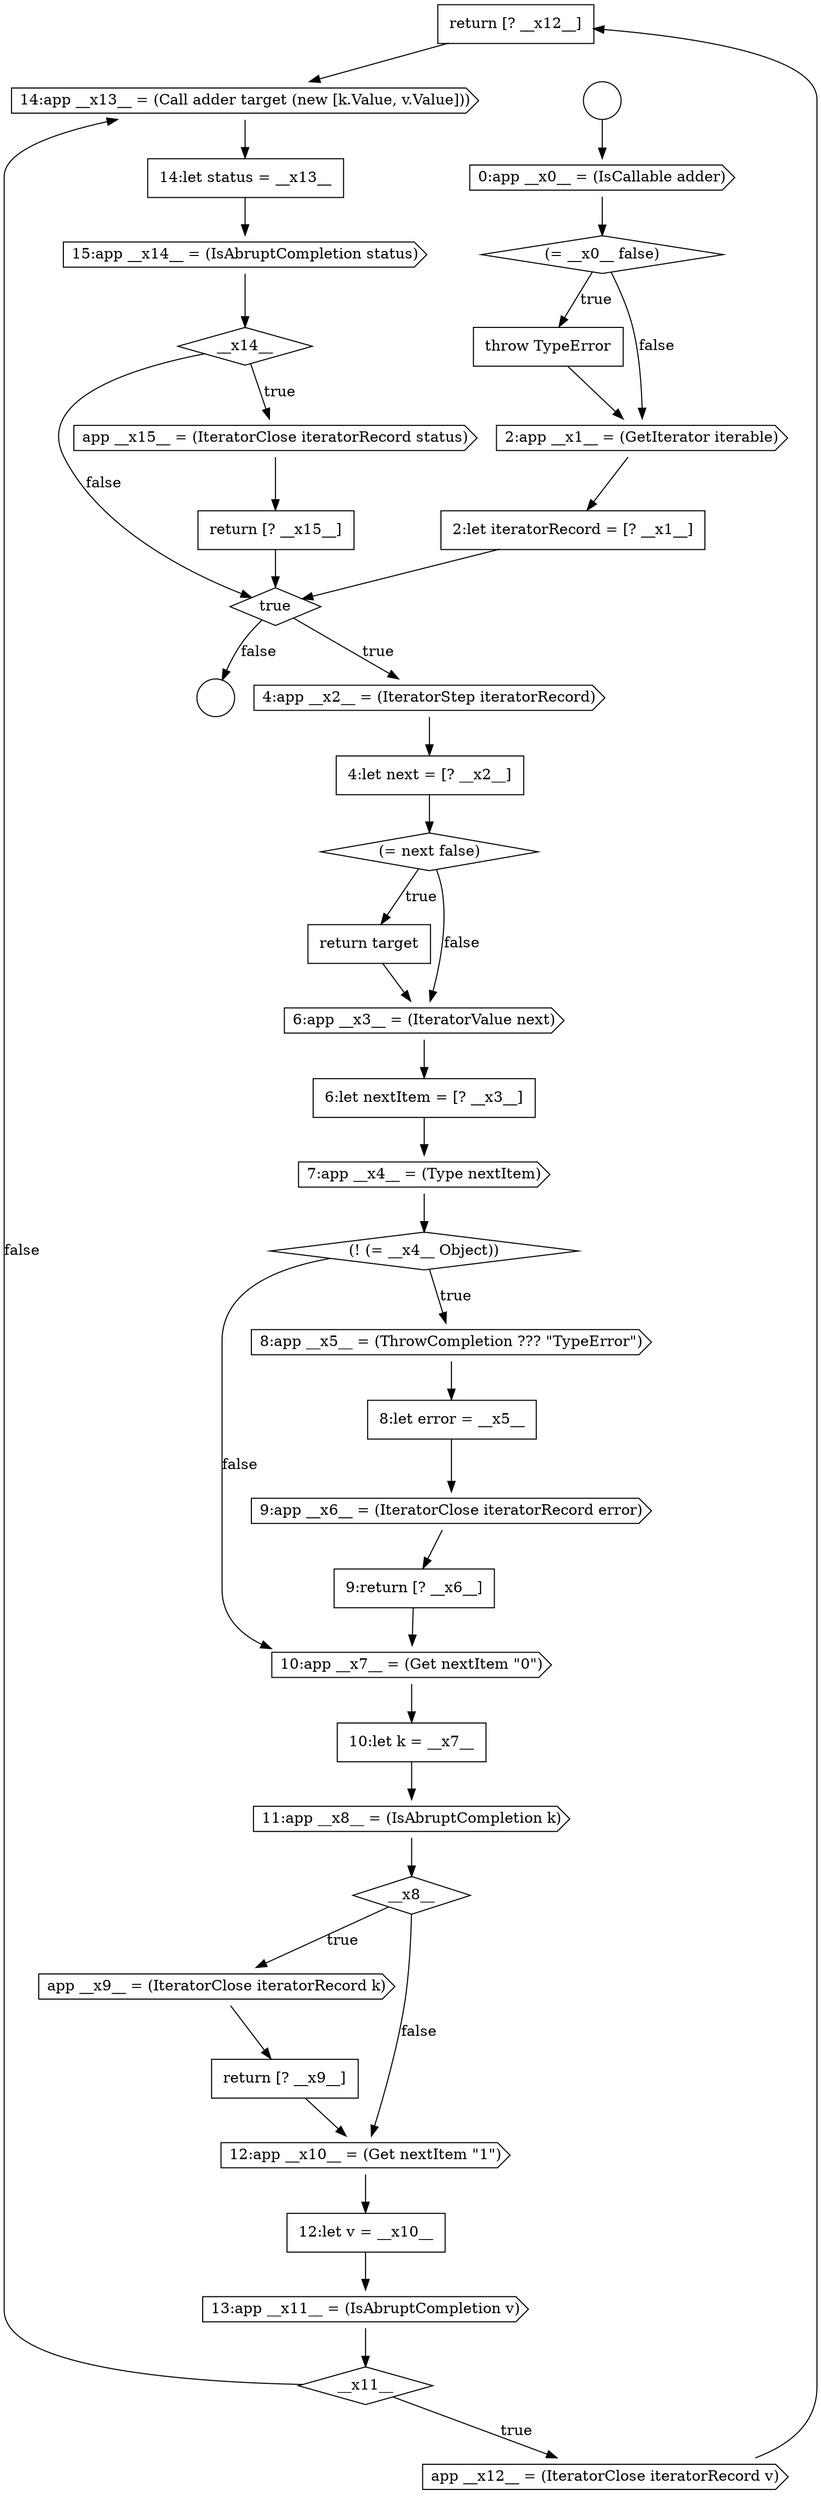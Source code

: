digraph {
  node16071 [shape=none, margin=0, label=<<font color="black">
    <table border="0" cellborder="1" cellspacing="0" cellpadding="10">
      <tr><td align="left">return [? __x12__]</td></tr>
    </table>
  </font>> color="black" fillcolor="white" style=filled]
  node16067 [shape=none, margin=0, label=<<font color="black">
    <table border="0" cellborder="1" cellspacing="0" cellpadding="10">
      <tr><td align="left">12:let v = __x10__</td></tr>
    </table>
  </font>> color="black" fillcolor="white" style=filled]
  node16077 [shape=none, margin=0, label=<<font color="black">
    <table border="0" cellborder="1" cellspacing="0" cellpadding="10">
      <tr><td align="left">return [? __x15__]</td></tr>
    </table>
  </font>> color="black" fillcolor="white" style=filled]
  node16059 [shape=none, margin=0, label=<<font color="black">
    <table border="0" cellborder="1" cellspacing="0" cellpadding="10">
      <tr><td align="left">9:return [? __x6__]</td></tr>
    </table>
  </font>> color="black" fillcolor="white" style=filled]
  node16055 [shape=diamond, label=<<font color="black">(! (= __x4__ Object))</font>> color="black" fillcolor="white" style=filled]
  node16068 [shape=cds, label=<<font color="black">13:app __x11__ = (IsAbruptCompletion v)</font>> color="black" fillcolor="white" style=filled]
  node16048 [shape=cds, label=<<font color="black">4:app __x2__ = (IteratorStep iteratorRecord)</font>> color="black" fillcolor="white" style=filled]
  node16063 [shape=diamond, label=<<font color="black">__x8__</font>> color="black" fillcolor="white" style=filled]
  node16075 [shape=diamond, label=<<font color="black">__x14__</font>> color="black" fillcolor="white" style=filled]
  node16064 [shape=cds, label=<<font color="black">app __x9__ = (IteratorClose iteratorRecord k)</font>> color="black" fillcolor="white" style=filled]
  node16047 [shape=diamond, label=<<font color="black">true</font>> color="black" fillcolor="white" style=filled]
  node16049 [shape=none, margin=0, label=<<font color="black">
    <table border="0" cellborder="1" cellspacing="0" cellpadding="10">
      <tr><td align="left">4:let next = [? __x2__]</td></tr>
    </table>
  </font>> color="black" fillcolor="white" style=filled]
  node16070 [shape=cds, label=<<font color="black">app __x12__ = (IteratorClose iteratorRecord v)</font>> color="black" fillcolor="white" style=filled]
  node16053 [shape=none, margin=0, label=<<font color="black">
    <table border="0" cellborder="1" cellspacing="0" cellpadding="10">
      <tr><td align="left">6:let nextItem = [? __x3__]</td></tr>
    </table>
  </font>> color="black" fillcolor="white" style=filled]
  node16074 [shape=cds, label=<<font color="black">15:app __x14__ = (IsAbruptCompletion status)</font>> color="black" fillcolor="white" style=filled]
  node16041 [shape=circle label=" " color="black" fillcolor="white" style=filled]
  node16073 [shape=none, margin=0, label=<<font color="black">
    <table border="0" cellborder="1" cellspacing="0" cellpadding="10">
      <tr><td align="left">14:let status = __x13__</td></tr>
    </table>
  </font>> color="black" fillcolor="white" style=filled]
  node16061 [shape=none, margin=0, label=<<font color="black">
    <table border="0" cellborder="1" cellspacing="0" cellpadding="10">
      <tr><td align="left">10:let k = __x7__</td></tr>
    </table>
  </font>> color="black" fillcolor="white" style=filled]
  node16054 [shape=cds, label=<<font color="black">7:app __x4__ = (Type nextItem)</font>> color="black" fillcolor="white" style=filled]
  node16060 [shape=cds, label=<<font color="black">10:app __x7__ = (Get nextItem &quot;0&quot;)</font>> color="black" fillcolor="white" style=filled]
  node16050 [shape=diamond, label=<<font color="black">(= next false)</font>> color="black" fillcolor="white" style=filled]
  node16045 [shape=cds, label=<<font color="black">2:app __x1__ = (GetIterator iterable)</font>> color="black" fillcolor="white" style=filled]
  node16076 [shape=cds, label=<<font color="black">app __x15__ = (IteratorClose iteratorRecord status)</font>> color="black" fillcolor="white" style=filled]
  node16044 [shape=none, margin=0, label=<<font color="black">
    <table border="0" cellborder="1" cellspacing="0" cellpadding="10">
      <tr><td align="left">throw TypeError</td></tr>
    </table>
  </font>> color="black" fillcolor="white" style=filled]
  node16072 [shape=cds, label=<<font color="black">14:app __x13__ = (Call adder target (new [k.Value, v.Value]))</font>> color="black" fillcolor="white" style=filled]
  node16040 [shape=circle label=" " color="black" fillcolor="white" style=filled]
  node16051 [shape=none, margin=0, label=<<font color="black">
    <table border="0" cellborder="1" cellspacing="0" cellpadding="10">
      <tr><td align="left">return target</td></tr>
    </table>
  </font>> color="black" fillcolor="white" style=filled]
  node16058 [shape=cds, label=<<font color="black">9:app __x6__ = (IteratorClose iteratorRecord error)</font>> color="black" fillcolor="white" style=filled]
  node16043 [shape=diamond, label=<<font color="black">(= __x0__ false)</font>> color="black" fillcolor="white" style=filled]
  node16065 [shape=none, margin=0, label=<<font color="black">
    <table border="0" cellborder="1" cellspacing="0" cellpadding="10">
      <tr><td align="left">return [? __x9__]</td></tr>
    </table>
  </font>> color="black" fillcolor="white" style=filled]
  node16056 [shape=cds, label=<<font color="black">8:app __x5__ = (ThrowCompletion ??? &quot;TypeError&quot;)</font>> color="black" fillcolor="white" style=filled]
  node16069 [shape=diamond, label=<<font color="black">__x11__</font>> color="black" fillcolor="white" style=filled]
  node16057 [shape=none, margin=0, label=<<font color="black">
    <table border="0" cellborder="1" cellspacing="0" cellpadding="10">
      <tr><td align="left">8:let error = __x5__</td></tr>
    </table>
  </font>> color="black" fillcolor="white" style=filled]
  node16062 [shape=cds, label=<<font color="black">11:app __x8__ = (IsAbruptCompletion k)</font>> color="black" fillcolor="white" style=filled]
  node16052 [shape=cds, label=<<font color="black">6:app __x3__ = (IteratorValue next)</font>> color="black" fillcolor="white" style=filled]
  node16042 [shape=cds, label=<<font color="black">0:app __x0__ = (IsCallable adder)</font>> color="black" fillcolor="white" style=filled]
  node16066 [shape=cds, label=<<font color="black">12:app __x10__ = (Get nextItem &quot;1&quot;)</font>> color="black" fillcolor="white" style=filled]
  node16046 [shape=none, margin=0, label=<<font color="black">
    <table border="0" cellborder="1" cellspacing="0" cellpadding="10">
      <tr><td align="left">2:let iteratorRecord = [? __x1__]</td></tr>
    </table>
  </font>> color="black" fillcolor="white" style=filled]
  node16040 -> node16042 [ color="black"]
  node16042 -> node16043 [ color="black"]
  node16056 -> node16057 [ color="black"]
  node16061 -> node16062 [ color="black"]
  node16071 -> node16072 [ color="black"]
  node16059 -> node16060 [ color="black"]
  node16075 -> node16076 [label=<<font color="black">true</font>> color="black"]
  node16075 -> node16047 [label=<<font color="black">false</font>> color="black"]
  node16050 -> node16051 [label=<<font color="black">true</font>> color="black"]
  node16050 -> node16052 [label=<<font color="black">false</font>> color="black"]
  node16053 -> node16054 [ color="black"]
  node16043 -> node16044 [label=<<font color="black">true</font>> color="black"]
  node16043 -> node16045 [label=<<font color="black">false</font>> color="black"]
  node16055 -> node16056 [label=<<font color="black">true</font>> color="black"]
  node16055 -> node16060 [label=<<font color="black">false</font>> color="black"]
  node16062 -> node16063 [ color="black"]
  node16064 -> node16065 [ color="black"]
  node16047 -> node16048 [label=<<font color="black">true</font>> color="black"]
  node16047 -> node16041 [label=<<font color="black">false</font>> color="black"]
  node16054 -> node16055 [ color="black"]
  node16063 -> node16064 [label=<<font color="black">true</font>> color="black"]
  node16063 -> node16066 [label=<<font color="black">false</font>> color="black"]
  node16051 -> node16052 [ color="black"]
  node16052 -> node16053 [ color="black"]
  node16076 -> node16077 [ color="black"]
  node16066 -> node16067 [ color="black"]
  node16044 -> node16045 [ color="black"]
  node16077 -> node16047 [ color="black"]
  node16045 -> node16046 [ color="black"]
  node16070 -> node16071 [ color="black"]
  node16046 -> node16047 [ color="black"]
  node16057 -> node16058 [ color="black"]
  node16067 -> node16068 [ color="black"]
  node16072 -> node16073 [ color="black"]
  node16074 -> node16075 [ color="black"]
  node16068 -> node16069 [ color="black"]
  node16058 -> node16059 [ color="black"]
  node16060 -> node16061 [ color="black"]
  node16069 -> node16070 [label=<<font color="black">true</font>> color="black"]
  node16069 -> node16072 [label=<<font color="black">false</font>> color="black"]
  node16065 -> node16066 [ color="black"]
  node16073 -> node16074 [ color="black"]
  node16048 -> node16049 [ color="black"]
  node16049 -> node16050 [ color="black"]
}
